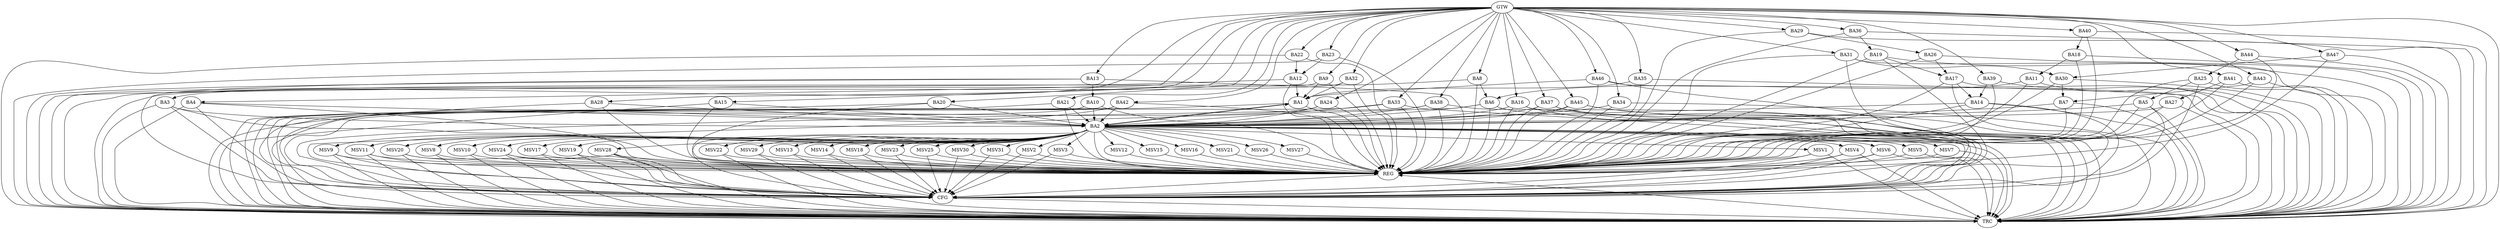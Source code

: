 strict digraph G {
  BA1 [ label="BA1" ];
  BA2 [ label="BA2" ];
  BA3 [ label="BA3" ];
  BA4 [ label="BA4" ];
  BA5 [ label="BA5" ];
  BA6 [ label="BA6" ];
  BA7 [ label="BA7" ];
  BA8 [ label="BA8" ];
  BA9 [ label="BA9" ];
  BA10 [ label="BA10" ];
  BA11 [ label="BA11" ];
  BA12 [ label="BA12" ];
  BA13 [ label="BA13" ];
  BA14 [ label="BA14" ];
  BA15 [ label="BA15" ];
  BA16 [ label="BA16" ];
  BA17 [ label="BA17" ];
  BA18 [ label="BA18" ];
  BA19 [ label="BA19" ];
  BA20 [ label="BA20" ];
  BA21 [ label="BA21" ];
  BA22 [ label="BA22" ];
  BA23 [ label="BA23" ];
  BA24 [ label="BA24" ];
  BA25 [ label="BA25" ];
  BA26 [ label="BA26" ];
  BA27 [ label="BA27" ];
  BA28 [ label="BA28" ];
  BA29 [ label="BA29" ];
  BA30 [ label="BA30" ];
  BA31 [ label="BA31" ];
  BA32 [ label="BA32" ];
  BA33 [ label="BA33" ];
  BA34 [ label="BA34" ];
  BA35 [ label="BA35" ];
  BA36 [ label="BA36" ];
  BA37 [ label="BA37" ];
  BA38 [ label="BA38" ];
  BA39 [ label="BA39" ];
  BA40 [ label="BA40" ];
  BA41 [ label="BA41" ];
  BA42 [ label="BA42" ];
  BA43 [ label="BA43" ];
  BA44 [ label="BA44" ];
  BA45 [ label="BA45" ];
  BA46 [ label="BA46" ];
  BA47 [ label="BA47" ];
  GTW [ label="GTW" ];
  REG [ label="REG" ];
  CFG [ label="CFG" ];
  TRC [ label="TRC" ];
  MSV1 [ label="MSV1" ];
  MSV2 [ label="MSV2" ];
  MSV3 [ label="MSV3" ];
  MSV4 [ label="MSV4" ];
  MSV5 [ label="MSV5" ];
  MSV6 [ label="MSV6" ];
  MSV7 [ label="MSV7" ];
  MSV8 [ label="MSV8" ];
  MSV9 [ label="MSV9" ];
  MSV10 [ label="MSV10" ];
  MSV11 [ label="MSV11" ];
  MSV12 [ label="MSV12" ];
  MSV13 [ label="MSV13" ];
  MSV14 [ label="MSV14" ];
  MSV15 [ label="MSV15" ];
  MSV16 [ label="MSV16" ];
  MSV17 [ label="MSV17" ];
  MSV18 [ label="MSV18" ];
  MSV19 [ label="MSV19" ];
  MSV20 [ label="MSV20" ];
  MSV21 [ label="MSV21" ];
  MSV22 [ label="MSV22" ];
  MSV23 [ label="MSV23" ];
  MSV24 [ label="MSV24" ];
  MSV25 [ label="MSV25" ];
  MSV26 [ label="MSV26" ];
  MSV27 [ label="MSV27" ];
  MSV28 [ label="MSV28" ];
  MSV29 [ label="MSV29" ];
  MSV30 [ label="MSV30" ];
  MSV31 [ label="MSV31" ];
  BA1 -> BA2;
  BA2 -> BA1;
  BA3 -> BA2;
  BA4 -> BA2;
  BA5 -> BA2;
  BA6 -> BA2;
  BA7 -> BA2;
  BA8 -> BA6;
  BA9 -> BA1;
  BA10 -> BA2;
  BA11 -> BA6;
  BA12 -> BA1;
  BA13 -> BA10;
  BA14 -> BA2;
  BA15 -> BA2;
  BA16 -> BA2;
  BA17 -> BA14;
  BA18 -> BA11;
  BA19 -> BA17;
  BA20 -> BA2;
  BA21 -> BA2;
  BA22 -> BA12;
  BA23 -> BA12;
  BA24 -> BA2;
  BA25 -> BA5;
  BA26 -> BA17;
  BA27 -> BA2;
  BA28 -> BA2;
  BA29 -> BA26;
  BA30 -> BA7;
  BA31 -> BA30;
  BA32 -> BA1;
  BA33 -> BA2;
  BA34 -> BA2;
  BA35 -> BA1;
  BA36 -> BA19;
  BA37 -> BA2;
  BA38 -> BA2;
  BA39 -> BA14;
  BA40 -> BA18;
  BA41 -> BA27;
  BA42 -> BA2;
  BA43 -> BA7;
  BA44 -> BA25;
  BA45 -> BA2;
  BA46 -> BA1;
  BA47 -> BA30;
  GTW -> BA3;
  GTW -> BA4;
  GTW -> BA8;
  GTW -> BA9;
  GTW -> BA13;
  GTW -> BA15;
  GTW -> BA16;
  GTW -> BA20;
  GTW -> BA21;
  GTW -> BA22;
  GTW -> BA23;
  GTW -> BA24;
  GTW -> BA28;
  GTW -> BA29;
  GTW -> BA31;
  GTW -> BA32;
  GTW -> BA33;
  GTW -> BA34;
  GTW -> BA35;
  GTW -> BA36;
  GTW -> BA37;
  GTW -> BA38;
  GTW -> BA39;
  GTW -> BA40;
  GTW -> BA41;
  GTW -> BA42;
  GTW -> BA43;
  GTW -> BA44;
  GTW -> BA45;
  GTW -> BA46;
  GTW -> BA47;
  BA1 -> REG;
  BA2 -> REG;
  BA3 -> REG;
  BA4 -> REG;
  BA5 -> REG;
  BA6 -> REG;
  BA7 -> REG;
  BA8 -> REG;
  BA9 -> REG;
  BA10 -> REG;
  BA11 -> REG;
  BA12 -> REG;
  BA13 -> REG;
  BA14 -> REG;
  BA15 -> REG;
  BA16 -> REG;
  BA17 -> REG;
  BA18 -> REG;
  BA19 -> REG;
  BA20 -> REG;
  BA21 -> REG;
  BA22 -> REG;
  BA23 -> REG;
  BA24 -> REG;
  BA25 -> REG;
  BA26 -> REG;
  BA27 -> REG;
  BA28 -> REG;
  BA29 -> REG;
  BA30 -> REG;
  BA31 -> REG;
  BA32 -> REG;
  BA33 -> REG;
  BA34 -> REG;
  BA35 -> REG;
  BA36 -> REG;
  BA37 -> REG;
  BA38 -> REG;
  BA39 -> REG;
  BA40 -> REG;
  BA41 -> REG;
  BA42 -> REG;
  BA43 -> REG;
  BA44 -> REG;
  BA45 -> REG;
  BA46 -> REG;
  BA47 -> REG;
  BA13 -> CFG;
  BA37 -> CFG;
  BA25 -> CFG;
  BA17 -> CFG;
  BA5 -> CFG;
  BA16 -> CFG;
  BA38 -> CFG;
  BA33 -> CFG;
  BA31 -> CFG;
  BA6 -> CFG;
  BA45 -> CFG;
  BA4 -> CFG;
  BA10 -> CFG;
  BA2 -> CFG;
  BA3 -> CFG;
  BA42 -> CFG;
  BA14 -> CFG;
  BA46 -> CFG;
  BA19 -> CFG;
  REG -> CFG;
  BA1 -> TRC;
  BA2 -> TRC;
  BA3 -> TRC;
  BA4 -> TRC;
  BA5 -> TRC;
  BA6 -> TRC;
  BA7 -> TRC;
  BA8 -> TRC;
  BA9 -> TRC;
  BA10 -> TRC;
  BA11 -> TRC;
  BA12 -> TRC;
  BA13 -> TRC;
  BA14 -> TRC;
  BA15 -> TRC;
  BA16 -> TRC;
  BA17 -> TRC;
  BA18 -> TRC;
  BA19 -> TRC;
  BA20 -> TRC;
  BA21 -> TRC;
  BA22 -> TRC;
  BA23 -> TRC;
  BA24 -> TRC;
  BA25 -> TRC;
  BA26 -> TRC;
  BA27 -> TRC;
  BA28 -> TRC;
  BA29 -> TRC;
  BA30 -> TRC;
  BA31 -> TRC;
  BA32 -> TRC;
  BA33 -> TRC;
  BA34 -> TRC;
  BA35 -> TRC;
  BA36 -> TRC;
  BA37 -> TRC;
  BA38 -> TRC;
  BA39 -> TRC;
  BA40 -> TRC;
  BA41 -> TRC;
  BA42 -> TRC;
  BA43 -> TRC;
  BA44 -> TRC;
  BA45 -> TRC;
  BA46 -> TRC;
  BA47 -> TRC;
  GTW -> TRC;
  CFG -> TRC;
  TRC -> REG;
  BA2 -> MSV1;
  BA2 -> MSV2;
  BA2 -> MSV3;
  BA2 -> MSV4;
  BA2 -> MSV5;
  BA2 -> MSV6;
  MSV1 -> REG;
  MSV1 -> TRC;
  MSV1 -> CFG;
  MSV2 -> REG;
  MSV2 -> CFG;
  MSV3 -> REG;
  MSV3 -> CFG;
  MSV4 -> REG;
  MSV4 -> TRC;
  MSV4 -> CFG;
  MSV5 -> REG;
  MSV5 -> TRC;
  MSV6 -> REG;
  MSV6 -> TRC;
  MSV6 -> CFG;
  BA2 -> MSV7;
  BA2 -> MSV8;
  MSV7 -> REG;
  MSV7 -> TRC;
  MSV8 -> REG;
  MSV8 -> TRC;
  BA2 -> MSV9;
  BA2 -> MSV10;
  MSV9 -> REG;
  MSV9 -> TRC;
  MSV9 -> CFG;
  MSV10 -> REG;
  MSV10 -> TRC;
  BA2 -> MSV11;
  BA2 -> MSV12;
  BA2 -> MSV13;
  BA2 -> MSV14;
  MSV11 -> REG;
  MSV11 -> TRC;
  MSV11 -> CFG;
  MSV12 -> REG;
  MSV13 -> REG;
  MSV13 -> CFG;
  MSV14 -> REG;
  MSV14 -> CFG;
  BA2 -> MSV15;
  MSV15 -> REG;
  BA2 -> MSV16;
  BA2 -> MSV17;
  MSV16 -> REG;
  MSV17 -> REG;
  MSV17 -> TRC;
  BA2 -> MSV18;
  BA2 -> MSV19;
  BA2 -> MSV20;
  BA2 -> MSV21;
  MSV18 -> REG;
  MSV18 -> CFG;
  MSV19 -> REG;
  MSV19 -> TRC;
  MSV20 -> REG;
  MSV20 -> TRC;
  MSV20 -> CFG;
  MSV21 -> REG;
  BA2 -> MSV22;
  BA2 -> MSV23;
  BA2 -> MSV24;
  MSV22 -> REG;
  MSV22 -> TRC;
  MSV23 -> REG;
  MSV23 -> CFG;
  MSV24 -> REG;
  MSV24 -> TRC;
  MSV24 -> CFG;
  BA2 -> MSV25;
  BA2 -> MSV26;
  BA2 -> MSV27;
  MSV25 -> REG;
  MSV25 -> CFG;
  MSV26 -> REG;
  MSV27 -> REG;
  BA2 -> MSV28;
  MSV28 -> REG;
  MSV28 -> TRC;
  MSV28 -> CFG;
  BA2 -> MSV29;
  BA2 -> MSV30;
  BA2 -> MSV31;
  MSV29 -> REG;
  MSV29 -> TRC;
  MSV30 -> REG;
  MSV30 -> CFG;
  MSV31 -> REG;
  MSV31 -> CFG;
}
